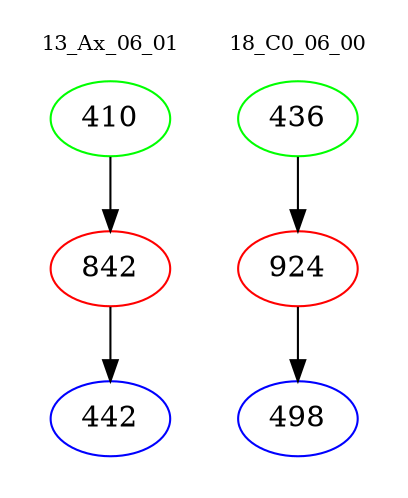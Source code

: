 digraph{
subgraph cluster_0 {
color = white
label = "13_Ax_06_01";
fontsize=10;
T0_410 [label="410", color="green"]
T0_410 -> T0_842 [color="black"]
T0_842 [label="842", color="red"]
T0_842 -> T0_442 [color="black"]
T0_442 [label="442", color="blue"]
}
subgraph cluster_1 {
color = white
label = "18_C0_06_00";
fontsize=10;
T1_436 [label="436", color="green"]
T1_436 -> T1_924 [color="black"]
T1_924 [label="924", color="red"]
T1_924 -> T1_498 [color="black"]
T1_498 [label="498", color="blue"]
}
}
